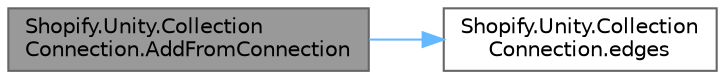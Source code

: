 digraph "Shopify.Unity.CollectionConnection.AddFromConnection"
{
 // LATEX_PDF_SIZE
  bgcolor="transparent";
  edge [fontname=Helvetica,fontsize=10,labelfontname=Helvetica,labelfontsize=10];
  node [fontname=Helvetica,fontsize=10,shape=box,height=0.2,width=0.4];
  rankdir="LR";
  Node1 [id="Node000001",label="Shopify.Unity.Collection\lConnection.AddFromConnection",height=0.2,width=0.4,color="gray40", fillcolor="grey60", style="filled", fontcolor="black",tooltip="This is a utility function that allows you to append newly queried data from a connection into this o..."];
  Node1 -> Node2 [id="edge1_Node000001_Node000002",color="steelblue1",style="solid",tooltip=" "];
  Node2 [id="Node000002",label="Shopify.Unity.Collection\lConnection.edges",height=0.2,width=0.4,color="grey40", fillcolor="white", style="filled",URL="$class_shopify_1_1_unity_1_1_collection_connection.html#a0f8b42a27155cce6a03e16140dd936b7",tooltip="A list of edges."];
}
